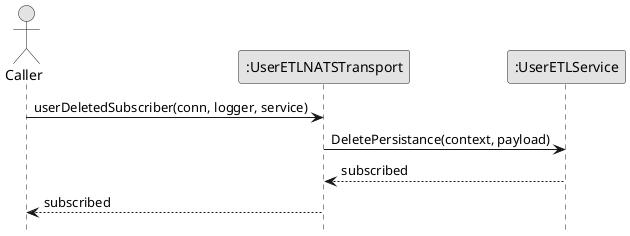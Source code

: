 @startuml SubscribeUserDeleted

skinparam ConditionStyle hline
skinparam Monochrome true
skinparam Shadowing false
hide footbox

actor Caller
participant ":UserETLNATSTransport" as UserETLNATSTransport
participant ":UserETLService" as UserETLService

Caller->UserETLNATSTransport: userDeletedSubscriber(conn, logger, service)
UserETLNATSTransport->UserETLService: DeletePersistance(context, payload)
UserETLService-->UserETLNATSTransport: subscribed
UserETLNATSTransport-->Caller: subscribed

@enduml